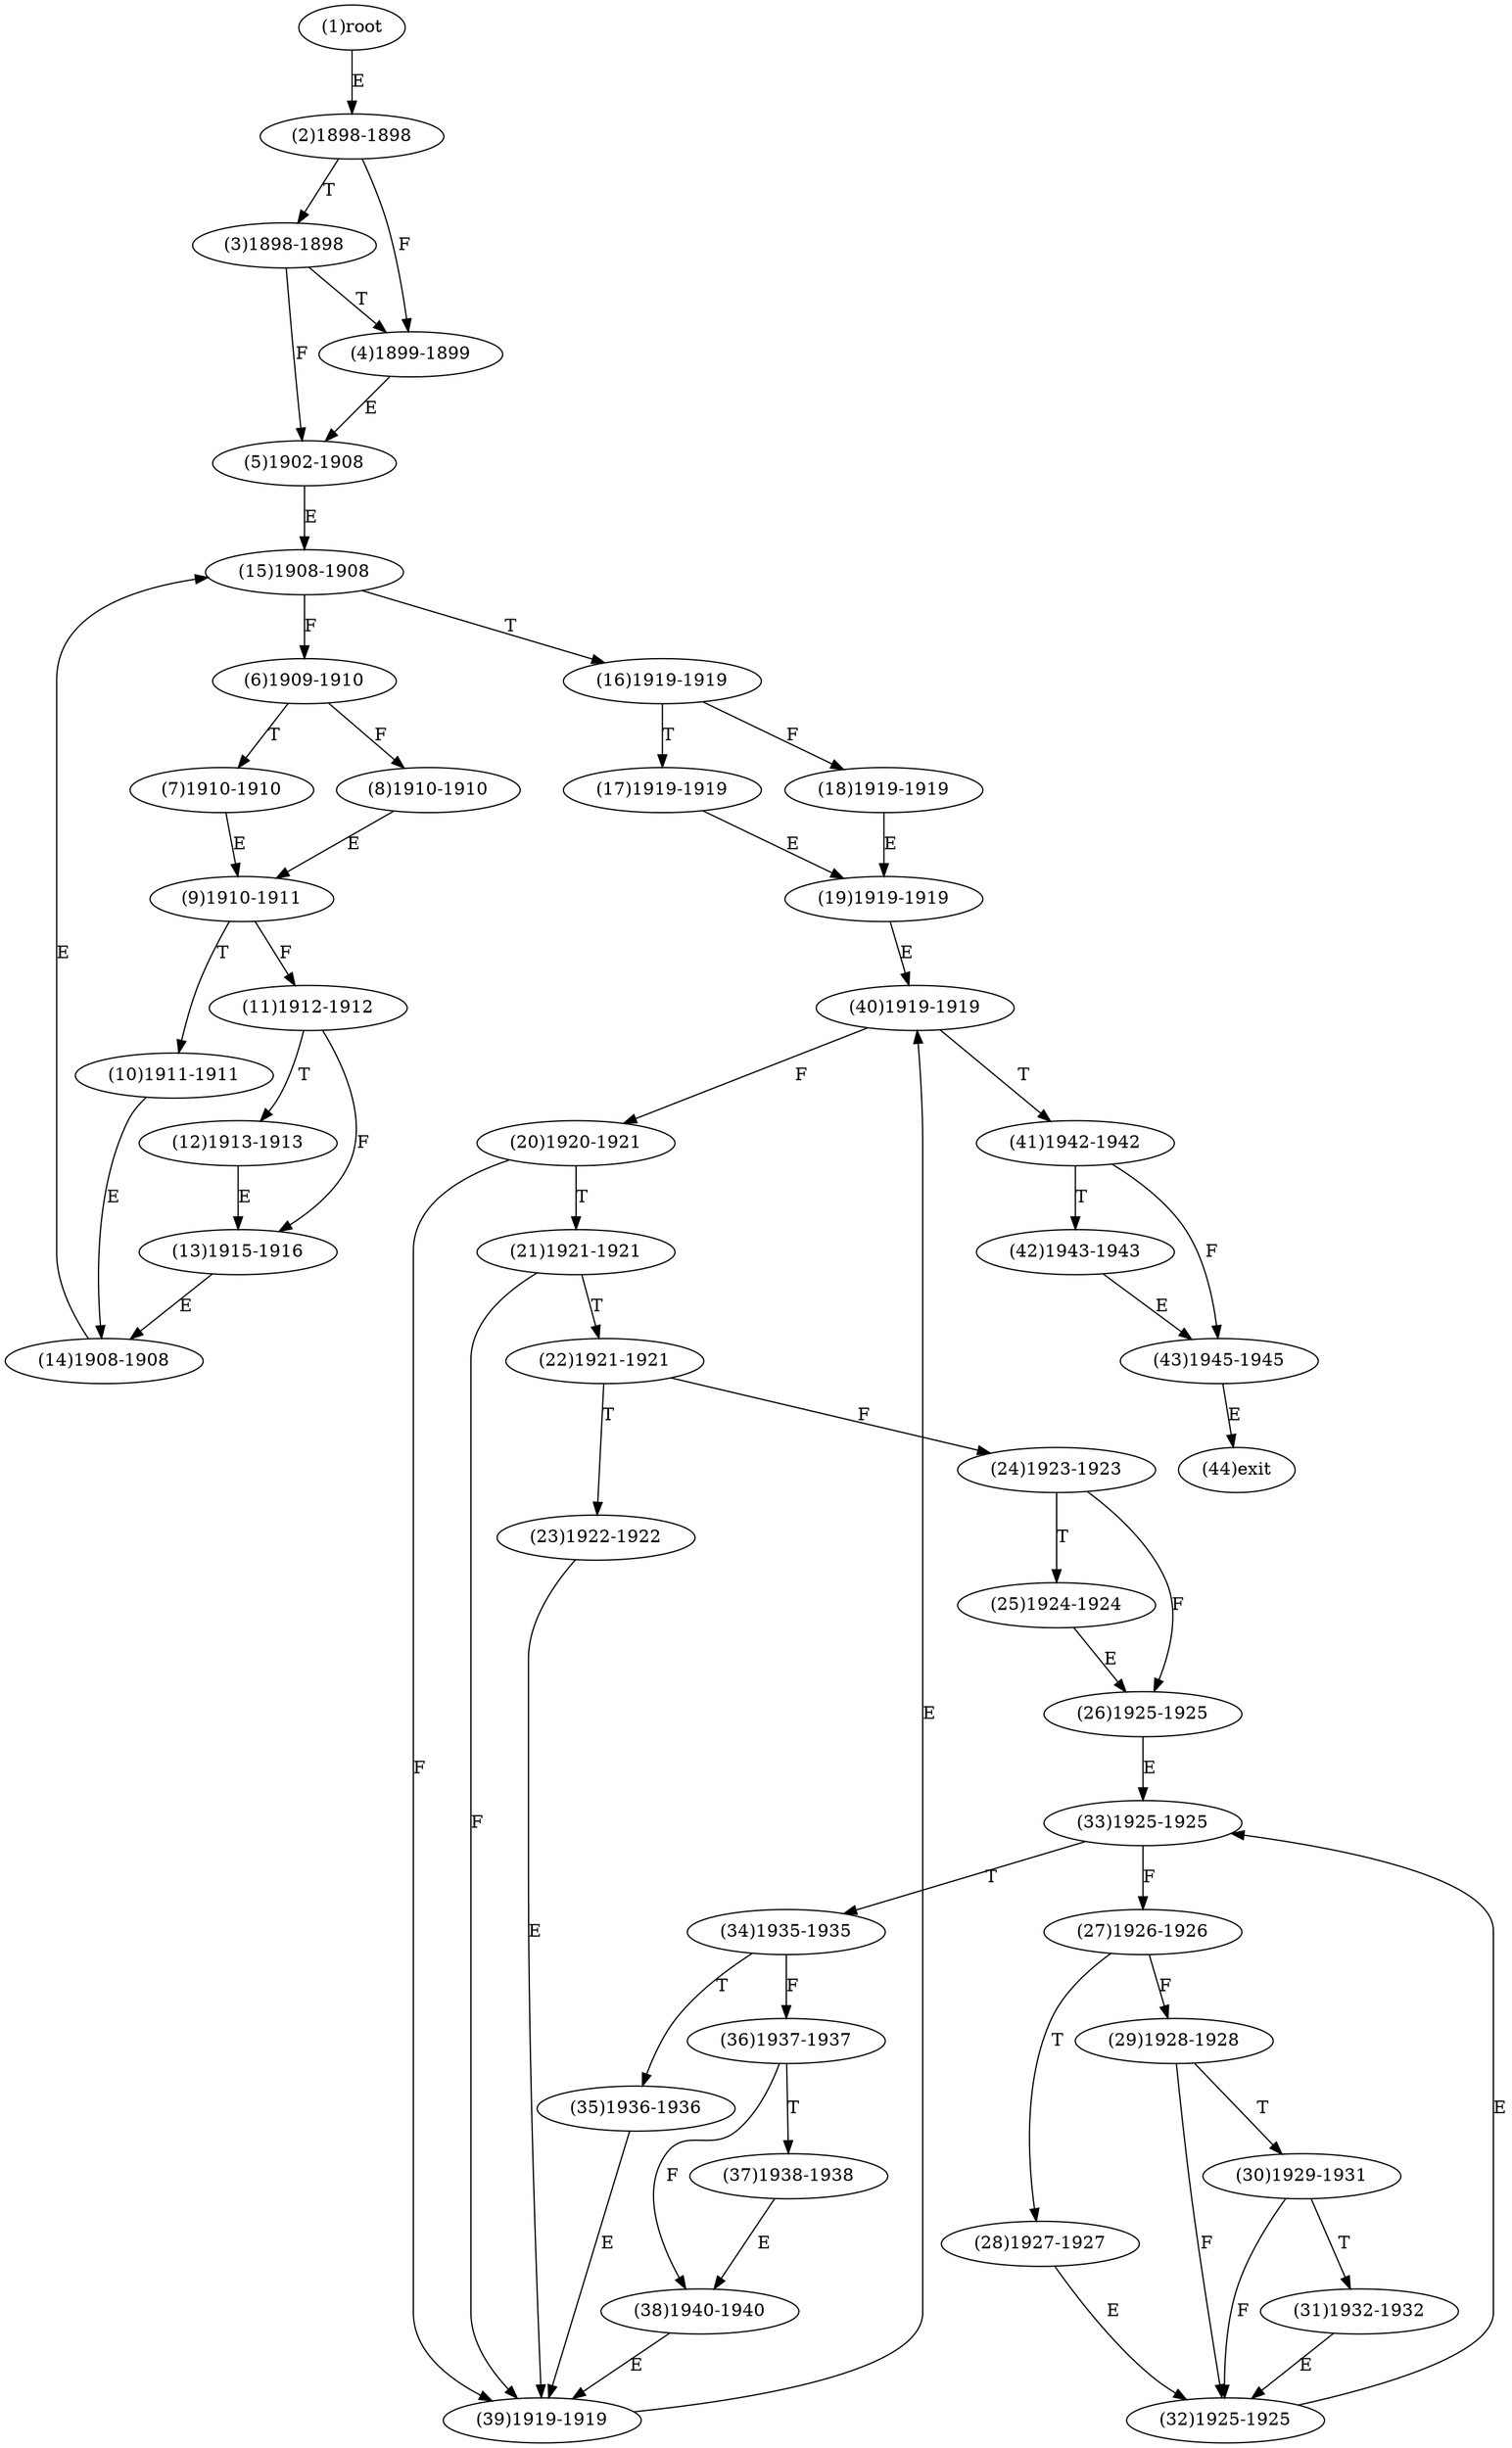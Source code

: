digraph "" { 
1[ label="(1)root"];
2[ label="(2)1898-1898"];
3[ label="(3)1898-1898"];
4[ label="(4)1899-1899"];
5[ label="(5)1902-1908"];
6[ label="(6)1909-1910"];
7[ label="(7)1910-1910"];
8[ label="(8)1910-1910"];
9[ label="(9)1910-1911"];
10[ label="(10)1911-1911"];
11[ label="(11)1912-1912"];
12[ label="(12)1913-1913"];
13[ label="(13)1915-1916"];
14[ label="(14)1908-1908"];
15[ label="(15)1908-1908"];
17[ label="(17)1919-1919"];
16[ label="(16)1919-1919"];
19[ label="(19)1919-1919"];
18[ label="(18)1919-1919"];
21[ label="(21)1921-1921"];
20[ label="(20)1920-1921"];
23[ label="(23)1922-1922"];
22[ label="(22)1921-1921"];
25[ label="(25)1924-1924"];
24[ label="(24)1923-1923"];
27[ label="(27)1926-1926"];
26[ label="(26)1925-1925"];
29[ label="(29)1928-1928"];
28[ label="(28)1927-1927"];
31[ label="(31)1932-1932"];
30[ label="(30)1929-1931"];
34[ label="(34)1935-1935"];
35[ label="(35)1936-1936"];
32[ label="(32)1925-1925"];
33[ label="(33)1925-1925"];
38[ label="(38)1940-1940"];
39[ label="(39)1919-1919"];
36[ label="(36)1937-1937"];
37[ label="(37)1938-1938"];
42[ label="(42)1943-1943"];
43[ label="(43)1945-1945"];
40[ label="(40)1919-1919"];
41[ label="(41)1942-1942"];
44[ label="(44)exit"];
1->2[ label="E"];
2->4[ label="F"];
2->3[ label="T"];
3->5[ label="F"];
3->4[ label="T"];
4->5[ label="E"];
5->15[ label="E"];
6->8[ label="F"];
6->7[ label="T"];
7->9[ label="E"];
8->9[ label="E"];
9->11[ label="F"];
9->10[ label="T"];
10->14[ label="E"];
11->13[ label="F"];
11->12[ label="T"];
12->13[ label="E"];
13->14[ label="E"];
14->15[ label="E"];
15->6[ label="F"];
15->16[ label="T"];
16->18[ label="F"];
16->17[ label="T"];
17->19[ label="E"];
18->19[ label="E"];
19->40[ label="E"];
20->39[ label="F"];
20->21[ label="T"];
21->39[ label="F"];
21->22[ label="T"];
22->24[ label="F"];
22->23[ label="T"];
23->39[ label="E"];
24->26[ label="F"];
24->25[ label="T"];
25->26[ label="E"];
26->33[ label="E"];
27->29[ label="F"];
27->28[ label="T"];
28->32[ label="E"];
29->32[ label="F"];
29->30[ label="T"];
30->32[ label="F"];
30->31[ label="T"];
31->32[ label="E"];
32->33[ label="E"];
33->27[ label="F"];
33->34[ label="T"];
34->36[ label="F"];
34->35[ label="T"];
35->39[ label="E"];
36->38[ label="F"];
36->37[ label="T"];
37->38[ label="E"];
38->39[ label="E"];
39->40[ label="E"];
40->20[ label="F"];
40->41[ label="T"];
41->43[ label="F"];
41->42[ label="T"];
42->43[ label="E"];
43->44[ label="E"];
}